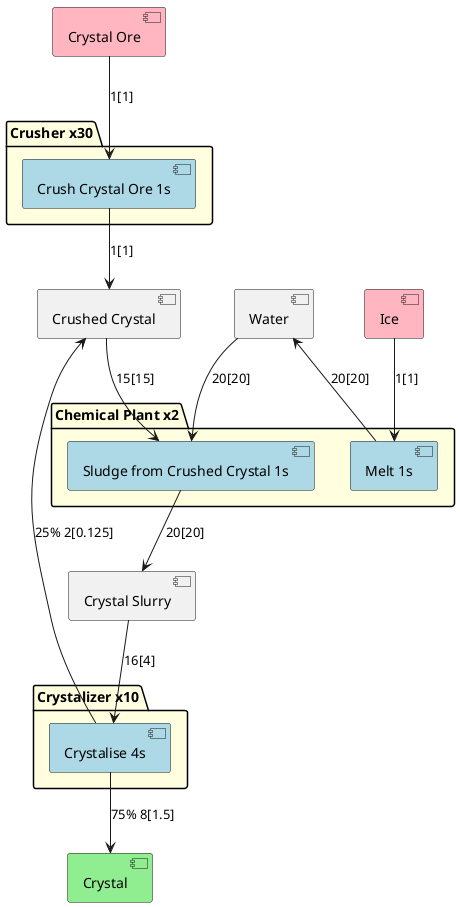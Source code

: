 @startuml

hide methods
hide fields
hide circle

[Crystal Ore] as CO #lightpink
[Crushed Crystal] as CCr
[Crystal Slurry] as CS
[Ice] as I #lightpink
[Water] as W

[Crystal] as C #lightgreen

package "Chemical Plant x2" #lightyellow {
[Sludge from Crushed Crystal 1s] as SCS #lightblue
[Melt 1s] as Me #lightblue
}

package "Crusher x30" #lightyellow {
[Crush Crystal Ore 1s] as Cr #lightblue
}

package "Crystalizer x10" #lightyellow {
[Crystalise 4s] as CCF #lightblue
}


CO --> Cr : 1[1]
Cr --> CCr : 1[1]
CCr --> SCS : 15[15]
I --> Me : 1[1]
Me --> W : 20[20]
W --> SCS : 20[20]
SCS --> CS : 20[20]
CS --> CCF : 16[4]
CCF --> C : 75% 8[1.5]
CCF --> CCr : 25% 2[0.125]





@enduml